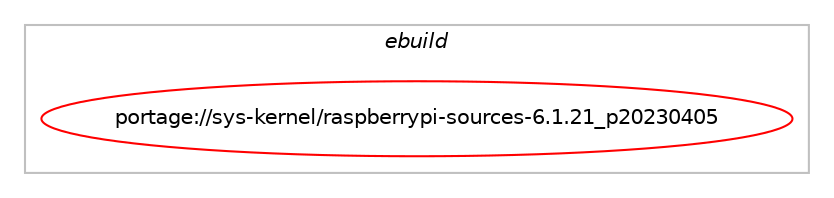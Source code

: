 digraph prolog {

# *************
# Graph options
# *************

newrank=true;
concentrate=true;
compound=true;
graph [rankdir=LR,fontname=Helvetica,fontsize=10,ranksep=1.5];#, ranksep=2.5, nodesep=0.2];
edge  [arrowhead=vee];
node  [fontname=Helvetica,fontsize=10];

# **********
# The ebuild
# **********

subgraph cluster_leftcol {
color=gray;
label=<<i>ebuild</i>>;
id [label="portage://sys-kernel/raspberrypi-sources-6.1.21_p20230405", color=red, width=4, href="../sys-kernel/raspberrypi-sources-6.1.21_p20230405.svg"];
}

# ****************
# The dependencies
# ****************

subgraph cluster_midcol {
color=gray;
label=<<i>dependencies</i>>;
subgraph cluster_compile {
fillcolor="#eeeeee";
style=filled;
label=<<i>compile</i>>;
}
subgraph cluster_compileandrun {
fillcolor="#eeeeee";
style=filled;
label=<<i>compile and run</i>>;
}
subgraph cluster_run {
fillcolor="#eeeeee";
style=filled;
label=<<i>run</i>>;
# *** BEGIN UNKNOWN DEPENDENCY TYPE (TODO) ***
# id -> equal(use_conditional_group(negative,build,portage://sys-kernel/raspberrypi-sources-6.1.21_p20230405,[package_dependency(portage://sys-kernel/raspberrypi-sources-6.1.21_p20230405,run,no,app-alternatives,cpio,none,[,,],[],[]),package_dependency(portage://sys-kernel/raspberrypi-sources-6.1.21_p20230405,run,no,dev-lang,perl,none,[,,],[],[]),package_dependency(portage://sys-kernel/raspberrypi-sources-6.1.21_p20230405,run,no,app-alternatives,bc,none,[,,],[],[]),package_dependency(portage://sys-kernel/raspberrypi-sources-6.1.21_p20230405,run,no,dev-build,make,none,[,,],[],[]),package_dependency(portage://sys-kernel/raspberrypi-sources-6.1.21_p20230405,run,no,sys-devel,bison,none,[,,],[],[]),package_dependency(portage://sys-kernel/raspberrypi-sources-6.1.21_p20230405,run,no,sys-devel,flex,none,[,,],[],[]),package_dependency(portage://sys-kernel/raspberrypi-sources-6.1.21_p20230405,run,no,sys-libs,ncurses,greaterequal,[5.2,,,5.2],[],[]),package_dependency(portage://sys-kernel/raspberrypi-sources-6.1.21_p20230405,run,no,virtual,libelf,none,[,,],[],[]),package_dependency(portage://sys-kernel/raspberrypi-sources-6.1.21_p20230405,run,no,virtual,pkgconfig,none,[,,],[],[])]))
# *** END UNKNOWN DEPENDENCY TYPE (TODO) ***

}
}

# **************
# The candidates
# **************

subgraph cluster_choices {
rank=same;
color=gray;
label=<<i>candidates</i>>;

}

}
